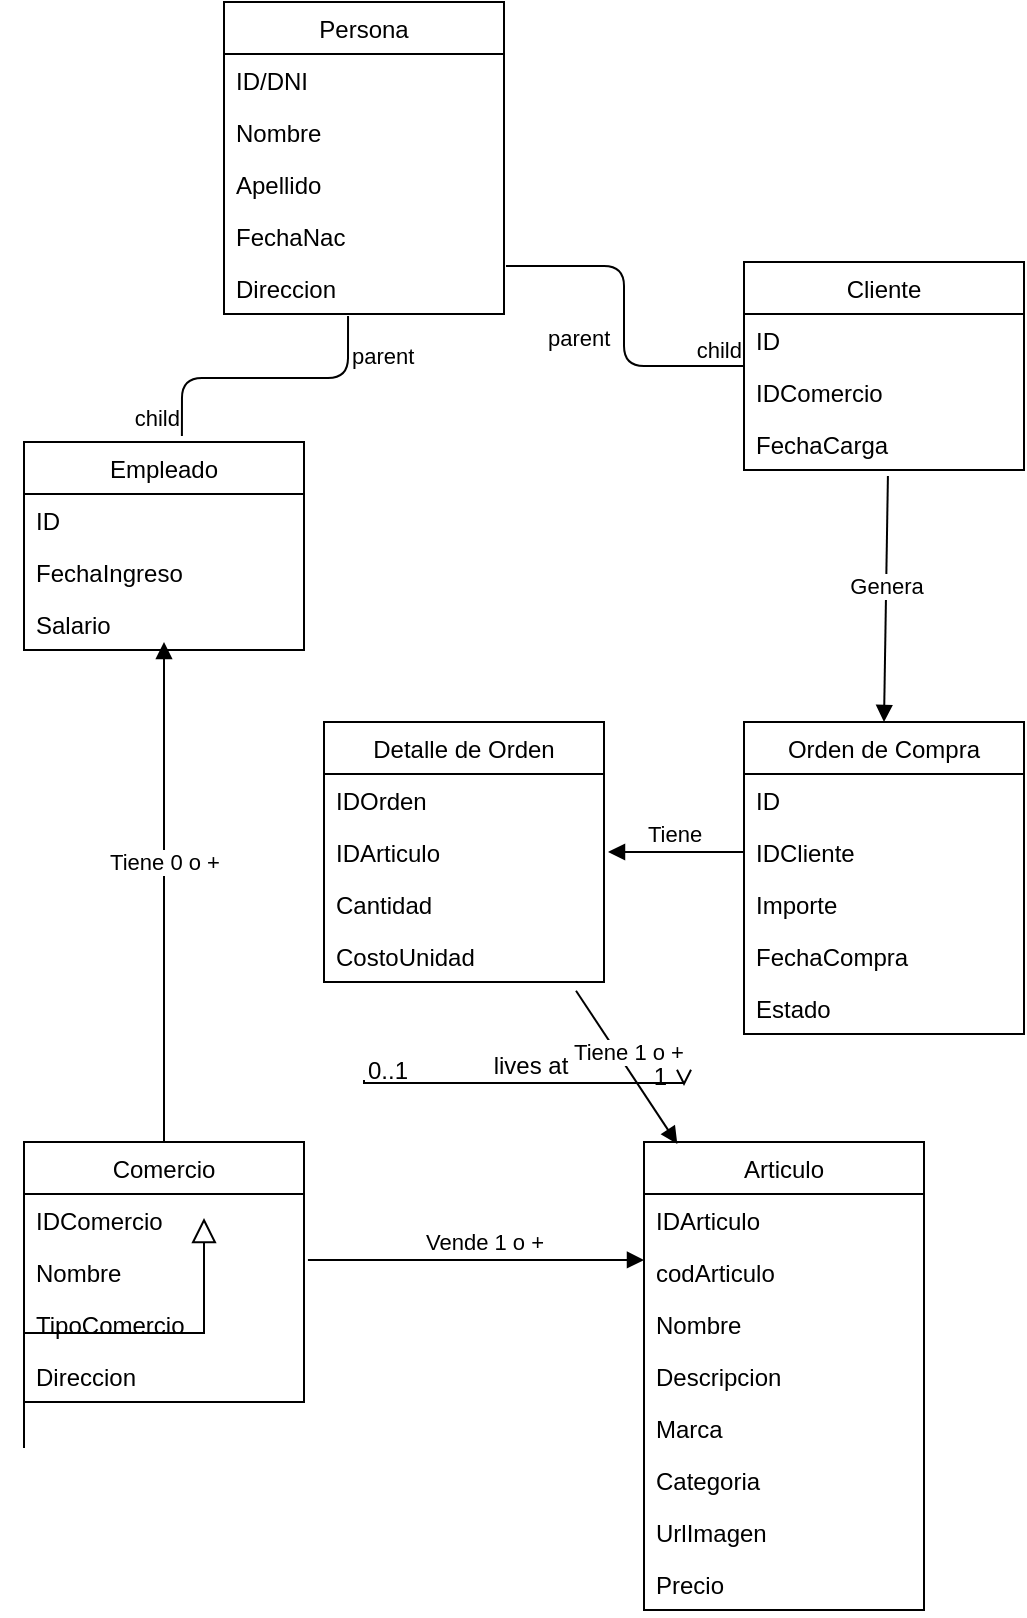 <mxfile version="13.6.9" type="github" pages="2">
  <diagram id="C5RBs43oDa-KdzZeNtuy" name="Page-1">
    <mxGraphModel dx="1021" dy="1698" grid="1" gridSize="10" guides="1" tooltips="1" connect="1" arrows="1" fold="1" page="1" pageScale="1" pageWidth="827" pageHeight="1169" math="0" shadow="0">
      <root>
        <mxCell id="WIyWlLk6GJQsqaUBKTNV-0" />
        <mxCell id="WIyWlLk6GJQsqaUBKTNV-1" parent="WIyWlLk6GJQsqaUBKTNV-0" />
        <mxCell id="zkfFHV4jXpPFQw0GAbJ--16" value="" style="endArrow=block;endSize=10;endFill=0;shadow=0;strokeWidth=1;rounded=0;edgeStyle=elbowEdgeStyle;elbow=vertical;" parent="WIyWlLk6GJQsqaUBKTNV-1" source="zkfFHV4jXpPFQw0GAbJ--13" edge="1">
          <mxGeometry width="160" relative="1" as="geometry">
            <mxPoint x="210" y="373" as="sourcePoint" />
            <mxPoint x="300" y="258" as="targetPoint" />
          </mxGeometry>
        </mxCell>
        <mxCell id="zkfFHV4jXpPFQw0GAbJ--26" value="" style="endArrow=open;shadow=0;strokeWidth=1;rounded=0;endFill=1;edgeStyle=elbowEdgeStyle;elbow=vertical;" parent="WIyWlLk6GJQsqaUBKTNV-1" target="zkfFHV4jXpPFQw0GAbJ--17" edge="1">
          <mxGeometry x="0.5" y="41" relative="1" as="geometry">
            <mxPoint x="380" y="189" as="sourcePoint" />
            <mxPoint x="540" y="192" as="targetPoint" />
            <mxPoint x="-40" y="32" as="offset" />
          </mxGeometry>
        </mxCell>
        <mxCell id="zkfFHV4jXpPFQw0GAbJ--27" value="0..1" style="resizable=0;align=left;verticalAlign=bottom;labelBackgroundColor=none;fontSize=12;" parent="zkfFHV4jXpPFQw0GAbJ--26" connectable="0" vertex="1">
          <mxGeometry x="-1" relative="1" as="geometry">
            <mxPoint y="4" as="offset" />
          </mxGeometry>
        </mxCell>
        <mxCell id="zkfFHV4jXpPFQw0GAbJ--28" value="1" style="resizable=0;align=right;verticalAlign=bottom;labelBackgroundColor=none;fontSize=12;" parent="zkfFHV4jXpPFQw0GAbJ--26" connectable="0" vertex="1">
          <mxGeometry x="1" relative="1" as="geometry">
            <mxPoint x="-7" y="4" as="offset" />
          </mxGeometry>
        </mxCell>
        <mxCell id="zkfFHV4jXpPFQw0GAbJ--29" value="lives at" style="text;html=1;resizable=0;points=[];;align=center;verticalAlign=middle;labelBackgroundColor=none;rounded=0;shadow=0;strokeWidth=1;fontSize=12;" parent="zkfFHV4jXpPFQw0GAbJ--26" vertex="1" connectable="0">
          <mxGeometry x="0.5" y="49" relative="1" as="geometry">
            <mxPoint x="-38" y="40" as="offset" />
          </mxGeometry>
        </mxCell>
        <mxCell id="e015Qk3r1fqB7mPzpCo6-19" value="Vende 1 o +" style="html=1;verticalAlign=bottom;endArrow=block;exitX=1.014;exitY=0.269;exitDx=0;exitDy=0;exitPerimeter=0;entryX=0;entryY=0.269;entryDx=0;entryDy=0;entryPerimeter=0;" edge="1" parent="WIyWlLk6GJQsqaUBKTNV-1" source="e015Qk3r1fqB7mPzpCo6-14" target="e015Qk3r1fqB7mPzpCo6-6">
          <mxGeometry x="0.047" width="80" relative="1" as="geometry">
            <mxPoint x="410" y="160" as="sourcePoint" />
            <mxPoint x="490" y="160" as="targetPoint" />
            <mxPoint as="offset" />
          </mxGeometry>
        </mxCell>
        <mxCell id="e015Qk3r1fqB7mPzpCo6-33" value="Tiene 0 o +" style="html=1;verticalAlign=bottom;endArrow=block;entryX=0.5;entryY=0.846;entryDx=0;entryDy=0;entryPerimeter=0;exitX=0.5;exitY=0;exitDx=0;exitDy=0;" edge="1" parent="WIyWlLk6GJQsqaUBKTNV-1" source="e015Qk3r1fqB7mPzpCo6-13" target="e015Qk3r1fqB7mPzpCo6-32">
          <mxGeometry x="0.047" width="80" relative="1" as="geometry">
            <mxPoint x="280" y="160" as="sourcePoint" />
            <mxPoint x="352.97" y="231.01" as="targetPoint" />
            <mxPoint as="offset" />
          </mxGeometry>
        </mxCell>
        <mxCell id="e015Qk3r1fqB7mPzpCo6-29" value="Empleado" style="swimlane;fontStyle=0;childLayout=stackLayout;horizontal=1;startSize=26;fillColor=none;horizontalStack=0;resizeParent=1;resizeParentMax=0;resizeLast=0;collapsible=1;marginBottom=0;" vertex="1" parent="WIyWlLk6GJQsqaUBKTNV-1">
          <mxGeometry x="210" y="-130" width="140" height="104" as="geometry" />
        </mxCell>
        <mxCell id="e015Qk3r1fqB7mPzpCo6-30" value="ID" style="text;strokeColor=none;fillColor=none;align=left;verticalAlign=top;spacingLeft=4;spacingRight=4;overflow=hidden;rotatable=0;points=[[0,0.5],[1,0.5]];portConstraint=eastwest;" vertex="1" parent="e015Qk3r1fqB7mPzpCo6-29">
          <mxGeometry y="26" width="140" height="26" as="geometry" />
        </mxCell>
        <mxCell id="e015Qk3r1fqB7mPzpCo6-31" value="FechaIngreso" style="text;strokeColor=none;fillColor=none;align=left;verticalAlign=top;spacingLeft=4;spacingRight=4;overflow=hidden;rotatable=0;points=[[0,0.5],[1,0.5]];portConstraint=eastwest;" vertex="1" parent="e015Qk3r1fqB7mPzpCo6-29">
          <mxGeometry y="52" width="140" height="26" as="geometry" />
        </mxCell>
        <mxCell id="e015Qk3r1fqB7mPzpCo6-32" value="Salario" style="text;strokeColor=none;fillColor=none;align=left;verticalAlign=top;spacingLeft=4;spacingRight=4;overflow=hidden;rotatable=0;points=[[0,0.5],[1,0.5]];portConstraint=eastwest;" vertex="1" parent="e015Qk3r1fqB7mPzpCo6-29">
          <mxGeometry y="78" width="140" height="26" as="geometry" />
        </mxCell>
        <mxCell id="e015Qk3r1fqB7mPzpCo6-35" value="Persona" style="swimlane;fontStyle=0;childLayout=stackLayout;horizontal=1;startSize=26;fillColor=none;horizontalStack=0;resizeParent=1;resizeParentMax=0;resizeLast=0;collapsible=1;marginBottom=0;" vertex="1" parent="WIyWlLk6GJQsqaUBKTNV-1">
          <mxGeometry x="310" y="-350" width="140" height="156" as="geometry" />
        </mxCell>
        <mxCell id="e015Qk3r1fqB7mPzpCo6-54" value="ID/DNI" style="text;strokeColor=none;fillColor=none;align=left;verticalAlign=top;spacingLeft=4;spacingRight=4;overflow=hidden;rotatable=0;points=[[0,0.5],[1,0.5]];portConstraint=eastwest;" vertex="1" parent="e015Qk3r1fqB7mPzpCo6-35">
          <mxGeometry y="26" width="140" height="26" as="geometry" />
        </mxCell>
        <mxCell id="e015Qk3r1fqB7mPzpCo6-36" value="Nombre" style="text;strokeColor=none;fillColor=none;align=left;verticalAlign=top;spacingLeft=4;spacingRight=4;overflow=hidden;rotatable=0;points=[[0,0.5],[1,0.5]];portConstraint=eastwest;" vertex="1" parent="e015Qk3r1fqB7mPzpCo6-35">
          <mxGeometry y="52" width="140" height="26" as="geometry" />
        </mxCell>
        <mxCell id="e015Qk3r1fqB7mPzpCo6-37" value="Apellido" style="text;strokeColor=none;fillColor=none;align=left;verticalAlign=top;spacingLeft=4;spacingRight=4;overflow=hidden;rotatable=0;points=[[0,0.5],[1,0.5]];portConstraint=eastwest;" vertex="1" parent="e015Qk3r1fqB7mPzpCo6-35">
          <mxGeometry y="78" width="140" height="26" as="geometry" />
        </mxCell>
        <mxCell id="e015Qk3r1fqB7mPzpCo6-38" value="FechaNac" style="text;strokeColor=none;fillColor=none;align=left;verticalAlign=top;spacingLeft=4;spacingRight=4;overflow=hidden;rotatable=0;points=[[0,0.5],[1,0.5]];portConstraint=eastwest;" vertex="1" parent="e015Qk3r1fqB7mPzpCo6-35">
          <mxGeometry y="104" width="140" height="26" as="geometry" />
        </mxCell>
        <mxCell id="e015Qk3r1fqB7mPzpCo6-39" value="Direccion" style="text;strokeColor=none;fillColor=none;align=left;verticalAlign=top;spacingLeft=4;spacingRight=4;overflow=hidden;rotatable=0;points=[[0,0.5],[1,0.5]];portConstraint=eastwest;" vertex="1" parent="e015Qk3r1fqB7mPzpCo6-35">
          <mxGeometry y="130" width="140" height="26" as="geometry" />
        </mxCell>
        <mxCell id="e015Qk3r1fqB7mPzpCo6-41" value="" style="endArrow=none;html=1;edgeStyle=orthogonalEdgeStyle;exitX=0.443;exitY=1.038;exitDx=0;exitDy=0;exitPerimeter=0;entryX=0.564;entryY=-0.029;entryDx=0;entryDy=0;entryPerimeter=0;" edge="1" parent="WIyWlLk6GJQsqaUBKTNV-1" source="e015Qk3r1fqB7mPzpCo6-39" target="e015Qk3r1fqB7mPzpCo6-29">
          <mxGeometry relative="1" as="geometry">
            <mxPoint x="320" y="-170" as="sourcePoint" />
            <mxPoint x="480" y="-170" as="targetPoint" />
          </mxGeometry>
        </mxCell>
        <mxCell id="e015Qk3r1fqB7mPzpCo6-42" value="parent" style="edgeLabel;resizable=0;html=1;align=left;verticalAlign=bottom;" connectable="0" vertex="1" parent="e015Qk3r1fqB7mPzpCo6-41">
          <mxGeometry x="-1" relative="1" as="geometry">
            <mxPoint y="29.01" as="offset" />
          </mxGeometry>
        </mxCell>
        <mxCell id="e015Qk3r1fqB7mPzpCo6-43" value="child" style="edgeLabel;resizable=0;html=1;align=right;verticalAlign=bottom;" connectable="0" vertex="1" parent="e015Qk3r1fqB7mPzpCo6-41">
          <mxGeometry x="1" relative="1" as="geometry" />
        </mxCell>
        <mxCell id="e015Qk3r1fqB7mPzpCo6-44" value="" style="endArrow=none;html=1;edgeStyle=orthogonalEdgeStyle;exitX=1.007;exitY=0.077;exitDx=0;exitDy=0;exitPerimeter=0;" edge="1" parent="WIyWlLk6GJQsqaUBKTNV-1" source="e015Qk3r1fqB7mPzpCo6-39" target="e015Qk3r1fqB7mPzpCo6-20">
          <mxGeometry relative="1" as="geometry">
            <mxPoint x="463.06" y="-170.002" as="sourcePoint" />
            <mxPoint x="380.0" y="-84.006" as="targetPoint" />
          </mxGeometry>
        </mxCell>
        <mxCell id="e015Qk3r1fqB7mPzpCo6-45" value="parent" style="edgeLabel;resizable=0;html=1;align=left;verticalAlign=bottom;" connectable="0" vertex="1" parent="e015Qk3r1fqB7mPzpCo6-44">
          <mxGeometry x="-1" relative="1" as="geometry">
            <mxPoint x="19.02" y="44" as="offset" />
          </mxGeometry>
        </mxCell>
        <mxCell id="e015Qk3r1fqB7mPzpCo6-46" value="child" style="edgeLabel;resizable=0;html=1;align=right;verticalAlign=bottom;" connectable="0" vertex="1" parent="e015Qk3r1fqB7mPzpCo6-44">
          <mxGeometry x="1" relative="1" as="geometry" />
        </mxCell>
        <mxCell id="e015Qk3r1fqB7mPzpCo6-25" value="Orden de Compra" style="swimlane;fontStyle=0;childLayout=stackLayout;horizontal=1;startSize=26;fillColor=none;horizontalStack=0;resizeParent=1;resizeParentMax=0;resizeLast=0;collapsible=1;marginBottom=0;" vertex="1" parent="WIyWlLk6GJQsqaUBKTNV-1">
          <mxGeometry x="570" y="10" width="140" height="156" as="geometry" />
        </mxCell>
        <mxCell id="e015Qk3r1fqB7mPzpCo6-56" value="ID" style="text;strokeColor=none;fillColor=none;align=left;verticalAlign=top;spacingLeft=4;spacingRight=4;overflow=hidden;rotatable=0;points=[[0,0.5],[1,0.5]];portConstraint=eastwest;" vertex="1" parent="e015Qk3r1fqB7mPzpCo6-25">
          <mxGeometry y="26" width="140" height="26" as="geometry" />
        </mxCell>
        <mxCell id="e015Qk3r1fqB7mPzpCo6-26" value="IDCliente" style="text;strokeColor=none;fillColor=none;align=left;verticalAlign=top;spacingLeft=4;spacingRight=4;overflow=hidden;rotatable=0;points=[[0,0.5],[1,0.5]];portConstraint=eastwest;" vertex="1" parent="e015Qk3r1fqB7mPzpCo6-25">
          <mxGeometry y="52" width="140" height="26" as="geometry" />
        </mxCell>
        <mxCell id="e015Qk3r1fqB7mPzpCo6-27" value="Importe" style="text;strokeColor=none;fillColor=none;align=left;verticalAlign=top;spacingLeft=4;spacingRight=4;overflow=hidden;rotatable=0;points=[[0,0.5],[1,0.5]];portConstraint=eastwest;" vertex="1" parent="e015Qk3r1fqB7mPzpCo6-25">
          <mxGeometry y="78" width="140" height="26" as="geometry" />
        </mxCell>
        <mxCell id="e015Qk3r1fqB7mPzpCo6-28" value="FechaCompra" style="text;strokeColor=none;fillColor=none;align=left;verticalAlign=top;spacingLeft=4;spacingRight=4;overflow=hidden;rotatable=0;points=[[0,0.5],[1,0.5]];portConstraint=eastwest;" vertex="1" parent="e015Qk3r1fqB7mPzpCo6-25">
          <mxGeometry y="104" width="140" height="26" as="geometry" />
        </mxCell>
        <mxCell id="IY3ERYim8UKktr25KfmX-1" value="Estado" style="text;strokeColor=none;fillColor=none;align=left;verticalAlign=top;spacingLeft=4;spacingRight=4;overflow=hidden;rotatable=0;points=[[0,0.5],[1,0.5]];portConstraint=eastwest;" vertex="1" parent="e015Qk3r1fqB7mPzpCo6-25">
          <mxGeometry y="130" width="140" height="26" as="geometry" />
        </mxCell>
        <mxCell id="IY3ERYim8UKktr25KfmX-0" value="Genera" style="html=1;verticalAlign=bottom;endArrow=block;exitX=0.514;exitY=1.115;exitDx=0;exitDy=0;exitPerimeter=0;entryX=0.5;entryY=0;entryDx=0;entryDy=0;" edge="1" parent="WIyWlLk6GJQsqaUBKTNV-1" source="e015Qk3r1fqB7mPzpCo6-22" target="e015Qk3r1fqB7mPzpCo6-25">
          <mxGeometry x="0.047" width="80" relative="1" as="geometry">
            <mxPoint x="414.0" y="30.004" as="sourcePoint" />
            <mxPoint x="572.04" y="30.004" as="targetPoint" />
            <mxPoint as="offset" />
          </mxGeometry>
        </mxCell>
        <mxCell id="e015Qk3r1fqB7mPzpCo6-20" value="Cliente" style="swimlane;fontStyle=0;childLayout=stackLayout;horizontal=1;startSize=26;fillColor=none;horizontalStack=0;resizeParent=1;resizeParentMax=0;resizeLast=0;collapsible=1;marginBottom=0;" vertex="1" parent="WIyWlLk6GJQsqaUBKTNV-1">
          <mxGeometry x="570" y="-220" width="140" height="104" as="geometry" />
        </mxCell>
        <mxCell id="e015Qk3r1fqB7mPzpCo6-21" value="ID" style="text;strokeColor=none;fillColor=none;align=left;verticalAlign=top;spacingLeft=4;spacingRight=4;overflow=hidden;rotatable=0;points=[[0,0.5],[1,0.5]];portConstraint=eastwest;" vertex="1" parent="e015Qk3r1fqB7mPzpCo6-20">
          <mxGeometry y="26" width="140" height="26" as="geometry" />
        </mxCell>
        <mxCell id="e015Qk3r1fqB7mPzpCo6-58" value="IDComercio" style="text;strokeColor=none;fillColor=none;align=left;verticalAlign=top;spacingLeft=4;spacingRight=4;overflow=hidden;rotatable=0;points=[[0,0.5],[1,0.5]];portConstraint=eastwest;" vertex="1" parent="e015Qk3r1fqB7mPzpCo6-20">
          <mxGeometry y="52" width="140" height="26" as="geometry" />
        </mxCell>
        <mxCell id="e015Qk3r1fqB7mPzpCo6-22" value="FechaCarga" style="text;strokeColor=none;fillColor=none;align=left;verticalAlign=top;spacingLeft=4;spacingRight=4;overflow=hidden;rotatable=0;points=[[0,0.5],[1,0.5]];portConstraint=eastwest;" vertex="1" parent="e015Qk3r1fqB7mPzpCo6-20">
          <mxGeometry y="78" width="140" height="26" as="geometry" />
        </mxCell>
        <mxCell id="e015Qk3r1fqB7mPzpCo6-4" value="Articulo" style="swimlane;fontStyle=0;childLayout=stackLayout;horizontal=1;startSize=26;fillColor=none;horizontalStack=0;resizeParent=1;resizeParentMax=0;resizeLast=0;collapsible=1;marginBottom=0;" vertex="1" parent="WIyWlLk6GJQsqaUBKTNV-1">
          <mxGeometry x="520" y="220" width="140" height="234" as="geometry" />
        </mxCell>
        <mxCell id="e015Qk3r1fqB7mPzpCo6-5" value="IDArticulo" style="text;strokeColor=none;fillColor=none;align=left;verticalAlign=top;spacingLeft=4;spacingRight=4;overflow=hidden;rotatable=0;points=[[0,0.5],[1,0.5]];portConstraint=eastwest;" vertex="1" parent="e015Qk3r1fqB7mPzpCo6-4">
          <mxGeometry y="26" width="140" height="26" as="geometry" />
        </mxCell>
        <mxCell id="e015Qk3r1fqB7mPzpCo6-6" value="codArticulo" style="text;strokeColor=none;fillColor=none;align=left;verticalAlign=top;spacingLeft=4;spacingRight=4;overflow=hidden;rotatable=0;points=[[0,0.5],[1,0.5]];portConstraint=eastwest;" vertex="1" parent="e015Qk3r1fqB7mPzpCo6-4">
          <mxGeometry y="52" width="140" height="26" as="geometry" />
        </mxCell>
        <mxCell id="e015Qk3r1fqB7mPzpCo6-10" value="Nombre" style="text;strokeColor=none;fillColor=none;align=left;verticalAlign=top;spacingLeft=4;spacingRight=4;overflow=hidden;rotatable=0;points=[[0,0.5],[1,0.5]];portConstraint=eastwest;" vertex="1" parent="e015Qk3r1fqB7mPzpCo6-4">
          <mxGeometry y="78" width="140" height="26" as="geometry" />
        </mxCell>
        <mxCell id="e015Qk3r1fqB7mPzpCo6-9" value="Descripcion" style="text;strokeColor=none;fillColor=none;align=left;verticalAlign=top;spacingLeft=4;spacingRight=4;overflow=hidden;rotatable=0;points=[[0,0.5],[1,0.5]];portConstraint=eastwest;" vertex="1" parent="e015Qk3r1fqB7mPzpCo6-4">
          <mxGeometry y="104" width="140" height="26" as="geometry" />
        </mxCell>
        <mxCell id="e015Qk3r1fqB7mPzpCo6-8" value="Marca" style="text;strokeColor=none;fillColor=none;align=left;verticalAlign=top;spacingLeft=4;spacingRight=4;overflow=hidden;rotatable=0;points=[[0,0.5],[1,0.5]];portConstraint=eastwest;" vertex="1" parent="e015Qk3r1fqB7mPzpCo6-4">
          <mxGeometry y="130" width="140" height="26" as="geometry" />
        </mxCell>
        <mxCell id="e015Qk3r1fqB7mPzpCo6-7" value="Categoria" style="text;strokeColor=none;fillColor=none;align=left;verticalAlign=top;spacingLeft=4;spacingRight=4;overflow=hidden;rotatable=0;points=[[0,0.5],[1,0.5]];portConstraint=eastwest;" vertex="1" parent="e015Qk3r1fqB7mPzpCo6-4">
          <mxGeometry y="156" width="140" height="26" as="geometry" />
        </mxCell>
        <mxCell id="e015Qk3r1fqB7mPzpCo6-12" value="UrlImagen" style="text;strokeColor=none;fillColor=none;align=left;verticalAlign=top;spacingLeft=4;spacingRight=4;overflow=hidden;rotatable=0;points=[[0,0.5],[1,0.5]];portConstraint=eastwest;" vertex="1" parent="e015Qk3r1fqB7mPzpCo6-4">
          <mxGeometry y="182" width="140" height="26" as="geometry" />
        </mxCell>
        <mxCell id="e015Qk3r1fqB7mPzpCo6-11" value="Precio" style="text;strokeColor=none;fillColor=none;align=left;verticalAlign=top;spacingLeft=4;spacingRight=4;overflow=hidden;rotatable=0;points=[[0,0.5],[1,0.5]];portConstraint=eastwest;" vertex="1" parent="e015Qk3r1fqB7mPzpCo6-4">
          <mxGeometry y="208" width="140" height="26" as="geometry" />
        </mxCell>
        <mxCell id="e015Qk3r1fqB7mPzpCo6-13" value="Comercio" style="swimlane;fontStyle=0;childLayout=stackLayout;horizontal=1;startSize=26;fillColor=none;horizontalStack=0;resizeParent=1;resizeParentMax=0;resizeLast=0;collapsible=1;marginBottom=0;" vertex="1" parent="WIyWlLk6GJQsqaUBKTNV-1">
          <mxGeometry x="210" y="220" width="140" height="130" as="geometry" />
        </mxCell>
        <mxCell id="e015Qk3r1fqB7mPzpCo6-53" value="IDComercio" style="text;strokeColor=none;fillColor=none;align=left;verticalAlign=top;spacingLeft=4;spacingRight=4;overflow=hidden;rotatable=0;points=[[0,0.5],[1,0.5]];portConstraint=eastwest;" vertex="1" parent="e015Qk3r1fqB7mPzpCo6-13">
          <mxGeometry y="26" width="140" height="26" as="geometry" />
        </mxCell>
        <mxCell id="e015Qk3r1fqB7mPzpCo6-14" value="Nombre" style="text;strokeColor=none;fillColor=none;align=left;verticalAlign=top;spacingLeft=4;spacingRight=4;overflow=hidden;rotatable=0;points=[[0,0.5],[1,0.5]];portConstraint=eastwest;" vertex="1" parent="e015Qk3r1fqB7mPzpCo6-13">
          <mxGeometry y="52" width="140" height="26" as="geometry" />
        </mxCell>
        <mxCell id="e015Qk3r1fqB7mPzpCo6-15" value="TipoComercio" style="text;strokeColor=none;fillColor=none;align=left;verticalAlign=top;spacingLeft=4;spacingRight=4;overflow=hidden;rotatable=0;points=[[0,0.5],[1,0.5]];portConstraint=eastwest;" vertex="1" parent="e015Qk3r1fqB7mPzpCo6-13">
          <mxGeometry y="78" width="140" height="26" as="geometry" />
        </mxCell>
        <mxCell id="e015Qk3r1fqB7mPzpCo6-16" value="Direccion" style="text;strokeColor=none;fillColor=none;align=left;verticalAlign=top;spacingLeft=4;spacingRight=4;overflow=hidden;rotatable=0;points=[[0,0.5],[1,0.5]];portConstraint=eastwest;" vertex="1" parent="e015Qk3r1fqB7mPzpCo6-13">
          <mxGeometry y="104" width="140" height="26" as="geometry" />
        </mxCell>
        <mxCell id="IY3ERYim8UKktr25KfmX-9" value="Tiene" style="html=1;verticalAlign=bottom;endArrow=block;exitX=0;exitY=0.5;exitDx=0;exitDy=0;" edge="1" parent="WIyWlLk6GJQsqaUBKTNV-1" source="e015Qk3r1fqB7mPzpCo6-26">
          <mxGeometry x="0.047" width="80" relative="1" as="geometry">
            <mxPoint x="531.96" y="70" as="sourcePoint" />
            <mxPoint x="502" y="75" as="targetPoint" />
            <mxPoint as="offset" />
          </mxGeometry>
        </mxCell>
        <mxCell id="IY3ERYim8UKktr25KfmX-2" value="Detalle de Orden" style="swimlane;fontStyle=0;childLayout=stackLayout;horizontal=1;startSize=26;fillColor=none;horizontalStack=0;resizeParent=1;resizeParentMax=0;resizeLast=0;collapsible=1;marginBottom=0;" vertex="1" parent="WIyWlLk6GJQsqaUBKTNV-1">
          <mxGeometry x="360" y="10" width="140" height="130" as="geometry" />
        </mxCell>
        <mxCell id="IY3ERYim8UKktr25KfmX-3" value="IDOrden" style="text;strokeColor=none;fillColor=none;align=left;verticalAlign=top;spacingLeft=4;spacingRight=4;overflow=hidden;rotatable=0;points=[[0,0.5],[1,0.5]];portConstraint=eastwest;" vertex="1" parent="IY3ERYim8UKktr25KfmX-2">
          <mxGeometry y="26" width="140" height="26" as="geometry" />
        </mxCell>
        <mxCell id="IY3ERYim8UKktr25KfmX-4" value="IDArticulo" style="text;strokeColor=none;fillColor=none;align=left;verticalAlign=top;spacingLeft=4;spacingRight=4;overflow=hidden;rotatable=0;points=[[0,0.5],[1,0.5]];portConstraint=eastwest;" vertex="1" parent="IY3ERYim8UKktr25KfmX-2">
          <mxGeometry y="52" width="140" height="26" as="geometry" />
        </mxCell>
        <mxCell id="IY3ERYim8UKktr25KfmX-5" value="Cantidad" style="text;strokeColor=none;fillColor=none;align=left;verticalAlign=top;spacingLeft=4;spacingRight=4;overflow=hidden;rotatable=0;points=[[0,0.5],[1,0.5]];portConstraint=eastwest;" vertex="1" parent="IY3ERYim8UKktr25KfmX-2">
          <mxGeometry y="78" width="140" height="26" as="geometry" />
        </mxCell>
        <mxCell id="IY3ERYim8UKktr25KfmX-8" value="CostoUnidad" style="text;strokeColor=none;fillColor=none;align=left;verticalAlign=top;spacingLeft=4;spacingRight=4;overflow=hidden;rotatable=0;points=[[0,0.5],[1,0.5]];portConstraint=eastwest;" vertex="1" parent="IY3ERYim8UKktr25KfmX-2">
          <mxGeometry y="104" width="140" height="26" as="geometry" />
        </mxCell>
        <mxCell id="IY3ERYim8UKktr25KfmX-10" value="Tiene 1 o +" style="html=1;verticalAlign=bottom;endArrow=block;exitX=0.9;exitY=1.167;exitDx=0;exitDy=0;exitPerimeter=0;entryX=0.119;entryY=0.004;entryDx=0;entryDy=0;entryPerimeter=0;" edge="1" parent="WIyWlLk6GJQsqaUBKTNV-1" source="IY3ERYim8UKktr25KfmX-8" target="e015Qk3r1fqB7mPzpCo6-4">
          <mxGeometry x="0.047" width="80" relative="1" as="geometry">
            <mxPoint x="500" y="190" as="sourcePoint" />
            <mxPoint x="432" y="190" as="targetPoint" />
            <mxPoint as="offset" />
          </mxGeometry>
        </mxCell>
      </root>
    </mxGraphModel>
  </diagram>
  <diagram id="EY1O41QMIVjwtu9zSub2" name="Page-2">
    <mxGraphModel dx="868" dy="450" grid="1" gridSize="10" guides="1" tooltips="1" connect="1" arrows="1" fold="1" page="1" pageScale="1" pageWidth="827" pageHeight="1169" math="0" shadow="0">
      <root>
        <mxCell id="SEXyCJRQgmCte7AJDS-B-0" />
        <mxCell id="SEXyCJRQgmCte7AJDS-B-1" parent="SEXyCJRQgmCte7AJDS-B-0" />
        <mxCell id="SEXyCJRQgmCte7AJDS-B-2" value="Administracion de Articulos" style="html=1;" vertex="1" parent="SEXyCJRQgmCte7AJDS-B-1">
          <mxGeometry x="240" y="40" width="490" height="60" as="geometry" />
        </mxCell>
        <mxCell id="SEXyCJRQgmCte7AJDS-B-6" value="Buscar Articulo" style="html=1;" vertex="1" parent="SEXyCJRQgmCte7AJDS-B-1">
          <mxGeometry x="430" y="260" width="110" height="50" as="geometry" />
        </mxCell>
        <mxCell id="SEXyCJRQgmCte7AJDS-B-8" value="Agregar Articulos" style="html=1;" vertex="1" parent="SEXyCJRQgmCte7AJDS-B-1">
          <mxGeometry x="240" y="260" width="120" height="50" as="geometry" />
        </mxCell>
        <mxCell id="SEXyCJRQgmCte7AJDS-B-9" value="Modificar Articulos" style="html=1;" vertex="1" parent="SEXyCJRQgmCte7AJDS-B-1">
          <mxGeometry x="610" y="260" width="120" height="50" as="geometry" />
        </mxCell>
        <mxCell id="SEXyCJRQgmCte7AJDS-B-10" value="Eliminar Articulos" style="html=1;" vertex="1" parent="SEXyCJRQgmCte7AJDS-B-1">
          <mxGeometry x="240" y="350" width="120" height="50" as="geometry" />
        </mxCell>
        <mxCell id="SEXyCJRQgmCte7AJDS-B-11" value="Ver Detalle de Articulo" style="html=1;" vertex="1" parent="SEXyCJRQgmCte7AJDS-B-1">
          <mxGeometry x="590" y="350" width="140" height="50" as="geometry" />
        </mxCell>
        <mxCell id="SEXyCJRQgmCte7AJDS-B-13" value="Listado De articulos" style="html=1;" vertex="1" parent="SEXyCJRQgmCte7AJDS-B-1">
          <mxGeometry x="240" y="120" width="490" height="110" as="geometry" />
        </mxCell>
      </root>
    </mxGraphModel>
  </diagram>
</mxfile>

